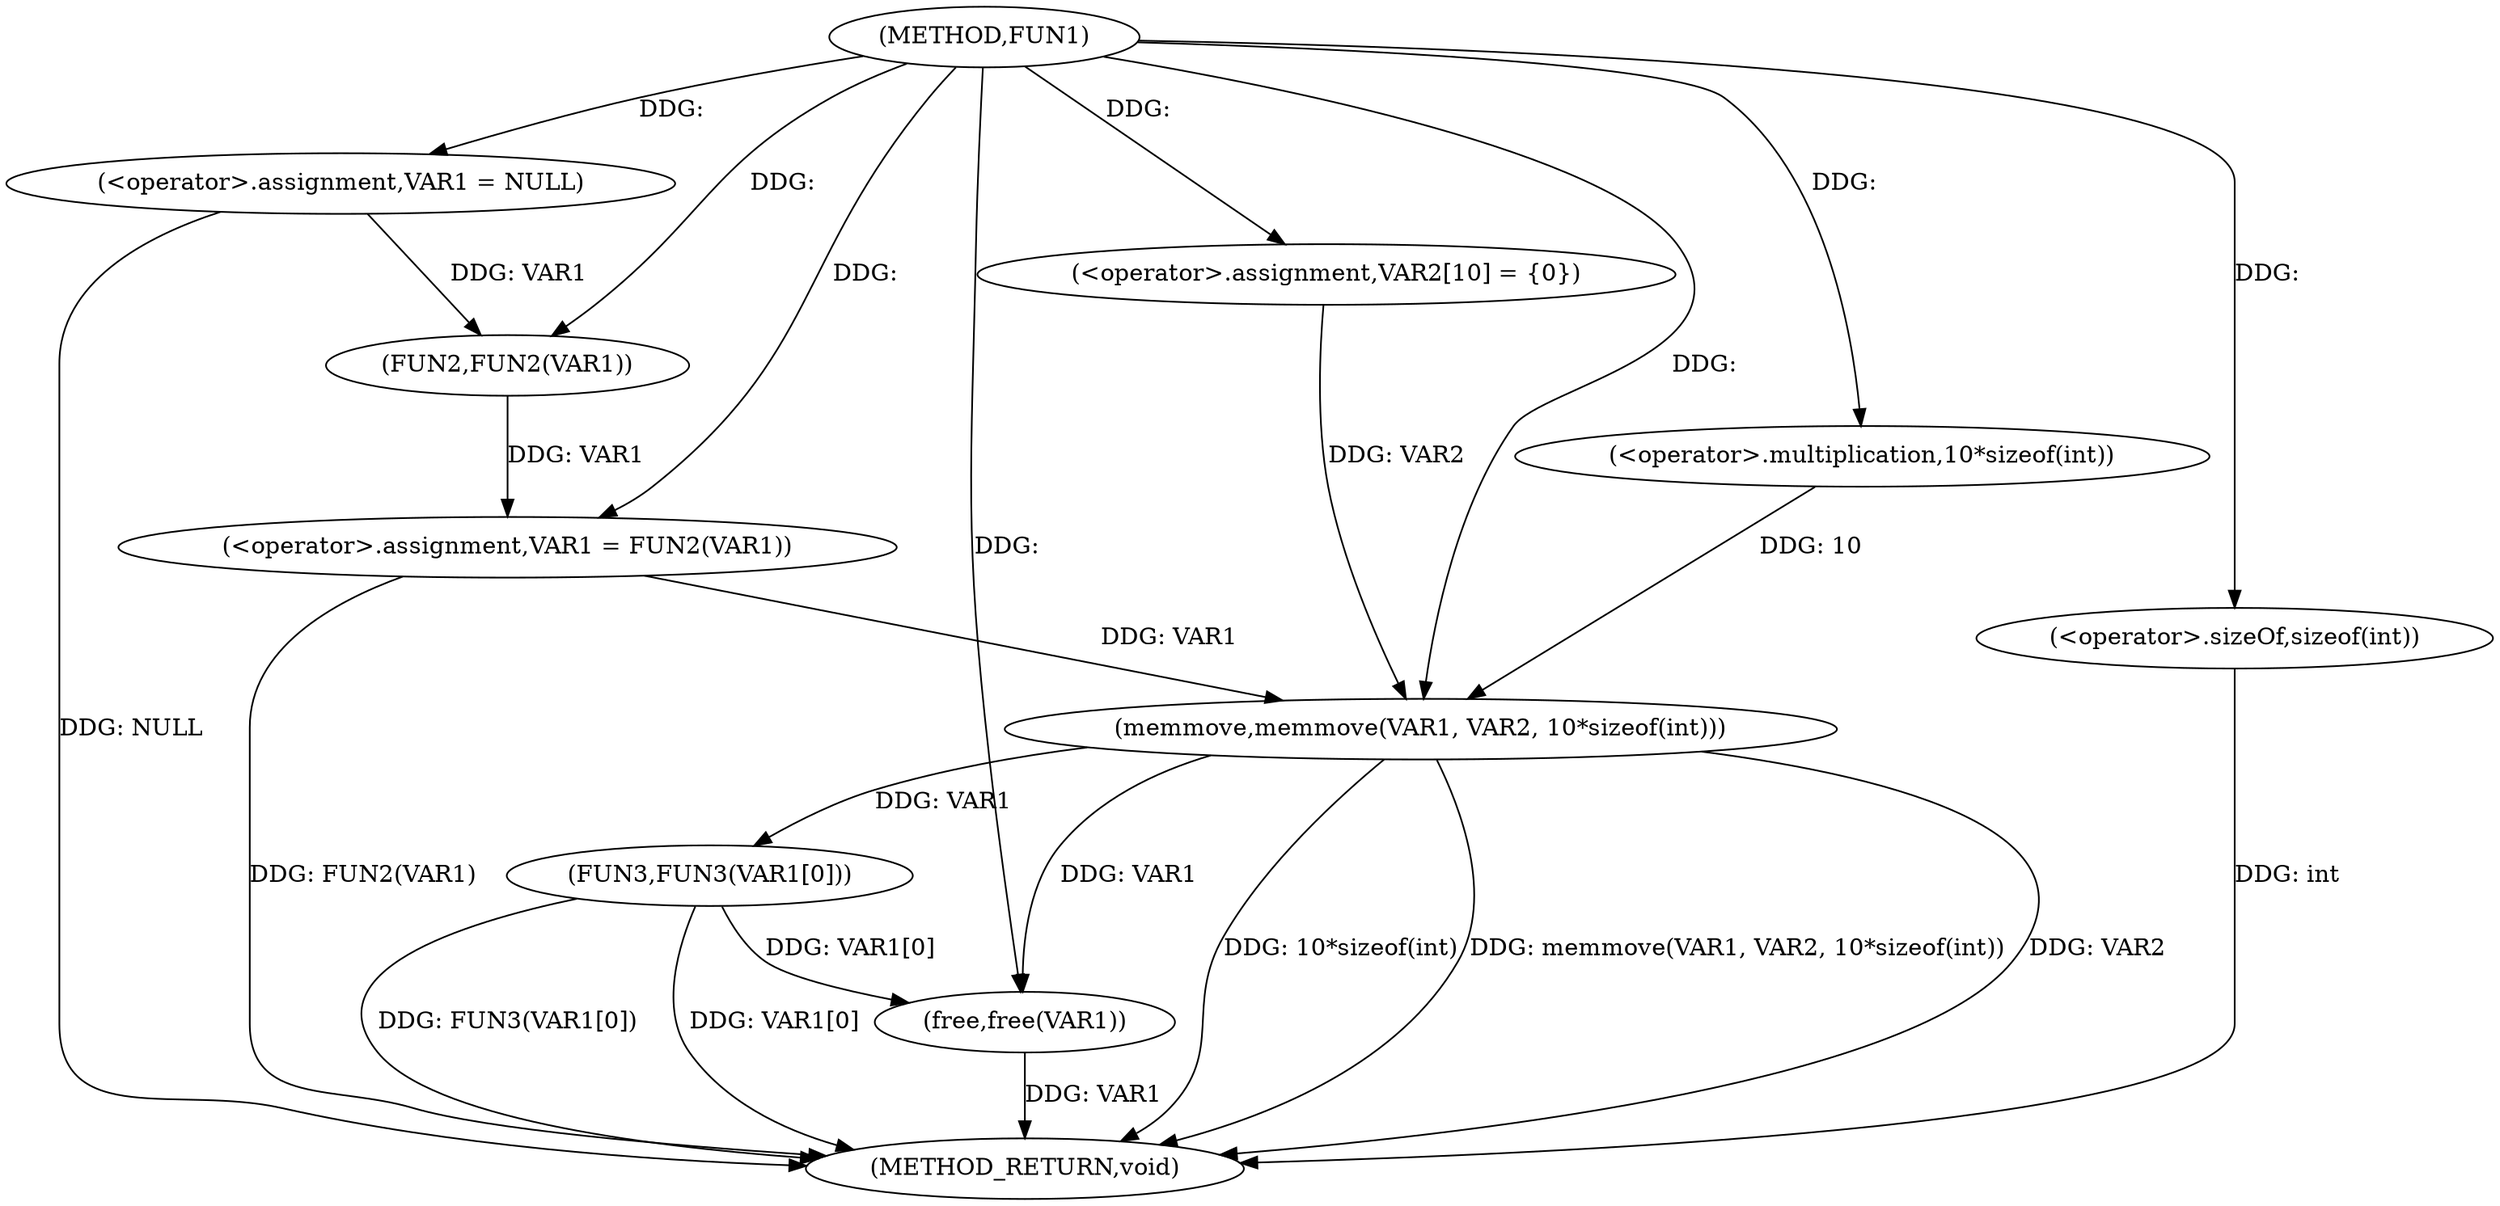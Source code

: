 digraph FUN1 {  
"1000100" [label = "(METHOD,FUN1)" ]
"1000127" [label = "(METHOD_RETURN,void)" ]
"1000103" [label = "(<operator>.assignment,VAR1 = NULL)" ]
"1000106" [label = "(<operator>.assignment,VAR1 = FUN2(VAR1))" ]
"1000108" [label = "(FUN2,FUN2(VAR1))" ]
"1000112" [label = "(<operator>.assignment,VAR2[10] = {0})" ]
"1000114" [label = "(memmove,memmove(VAR1, VAR2, 10*sizeof(int)))" ]
"1000117" [label = "(<operator>.multiplication,10*sizeof(int))" ]
"1000119" [label = "(<operator>.sizeOf,sizeof(int))" ]
"1000121" [label = "(FUN3,FUN3(VAR1[0]))" ]
"1000125" [label = "(free,free(VAR1))" ]
  "1000114" -> "1000127"  [ label = "DDG: 10*sizeof(int)"] 
  "1000125" -> "1000127"  [ label = "DDG: VAR1"] 
  "1000106" -> "1000127"  [ label = "DDG: FUN2(VAR1)"] 
  "1000103" -> "1000127"  [ label = "DDG: NULL"] 
  "1000114" -> "1000127"  [ label = "DDG: memmove(VAR1, VAR2, 10*sizeof(int))"] 
  "1000121" -> "1000127"  [ label = "DDG: FUN3(VAR1[0])"] 
  "1000119" -> "1000127"  [ label = "DDG: int"] 
  "1000121" -> "1000127"  [ label = "DDG: VAR1[0]"] 
  "1000114" -> "1000127"  [ label = "DDG: VAR2"] 
  "1000100" -> "1000103"  [ label = "DDG: "] 
  "1000108" -> "1000106"  [ label = "DDG: VAR1"] 
  "1000100" -> "1000106"  [ label = "DDG: "] 
  "1000103" -> "1000108"  [ label = "DDG: VAR1"] 
  "1000100" -> "1000108"  [ label = "DDG: "] 
  "1000100" -> "1000112"  [ label = "DDG: "] 
  "1000106" -> "1000114"  [ label = "DDG: VAR1"] 
  "1000100" -> "1000114"  [ label = "DDG: "] 
  "1000112" -> "1000114"  [ label = "DDG: VAR2"] 
  "1000117" -> "1000114"  [ label = "DDG: 10"] 
  "1000100" -> "1000117"  [ label = "DDG: "] 
  "1000100" -> "1000119"  [ label = "DDG: "] 
  "1000114" -> "1000121"  [ label = "DDG: VAR1"] 
  "1000114" -> "1000125"  [ label = "DDG: VAR1"] 
  "1000121" -> "1000125"  [ label = "DDG: VAR1[0]"] 
  "1000100" -> "1000125"  [ label = "DDG: "] 
}
